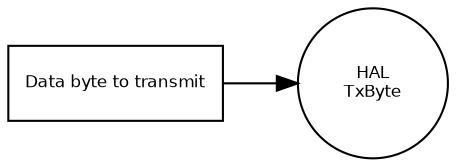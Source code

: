 digraph Flow_TxByte {
 
rankdir = LR

 node [
         fontname = "Bitstream Vera Sans"
         fontsize = 8
         shape = "record"
     ]

 edge [
         fontname = "Bitstream Vera Sans"
         fontsize = 8
         fontcolor = "Red"
     ]

// all blocks
data [label="Data byte to transmit"]
txbyte [label="HAL\nTxByte", shape="circle", fixedsize=true, width=1];

// relations
data -> txbyte;

}
